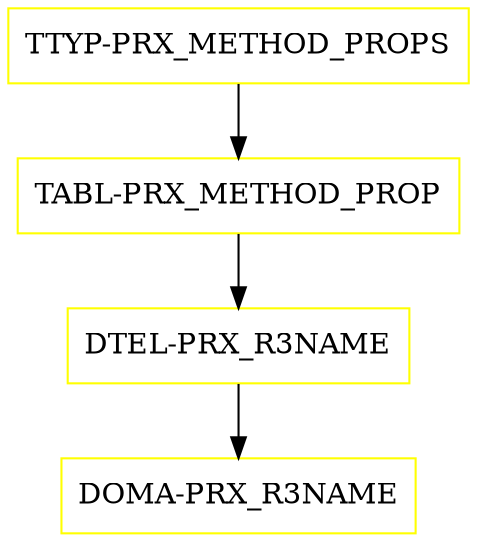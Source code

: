 digraph G {
  "TTYP-PRX_METHOD_PROPS" [shape=box,color=yellow];
  "TABL-PRX_METHOD_PROP" [shape=box,color=yellow,URL="./TABL_PRX_METHOD_PROP.html"];
  "DTEL-PRX_R3NAME" [shape=box,color=yellow,URL="./DTEL_PRX_R3NAME.html"];
  "DOMA-PRX_R3NAME" [shape=box,color=yellow,URL="./DOMA_PRX_R3NAME.html"];
  "TTYP-PRX_METHOD_PROPS" -> "TABL-PRX_METHOD_PROP";
  "TABL-PRX_METHOD_PROP" -> "DTEL-PRX_R3NAME";
  "DTEL-PRX_R3NAME" -> "DOMA-PRX_R3NAME";
}
